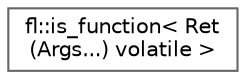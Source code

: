 digraph "Graphical Class Hierarchy"
{
 // INTERACTIVE_SVG=YES
 // LATEX_PDF_SIZE
  bgcolor="transparent";
  edge [fontname=Helvetica,fontsize=10,labelfontname=Helvetica,labelfontsize=10];
  node [fontname=Helvetica,fontsize=10,shape=box,height=0.2,width=0.4];
  rankdir="LR";
  Node0 [id="Node000000",label="fl::is_function\< Ret\l(Args...) volatile \>",height=0.2,width=0.4,color="grey40", fillcolor="white", style="filled",URL="$df/d59/structfl_1_1is__function_3_01_ret_07_args_8_8_8_08_01volatile_01_4.html",tooltip=" "];
}

